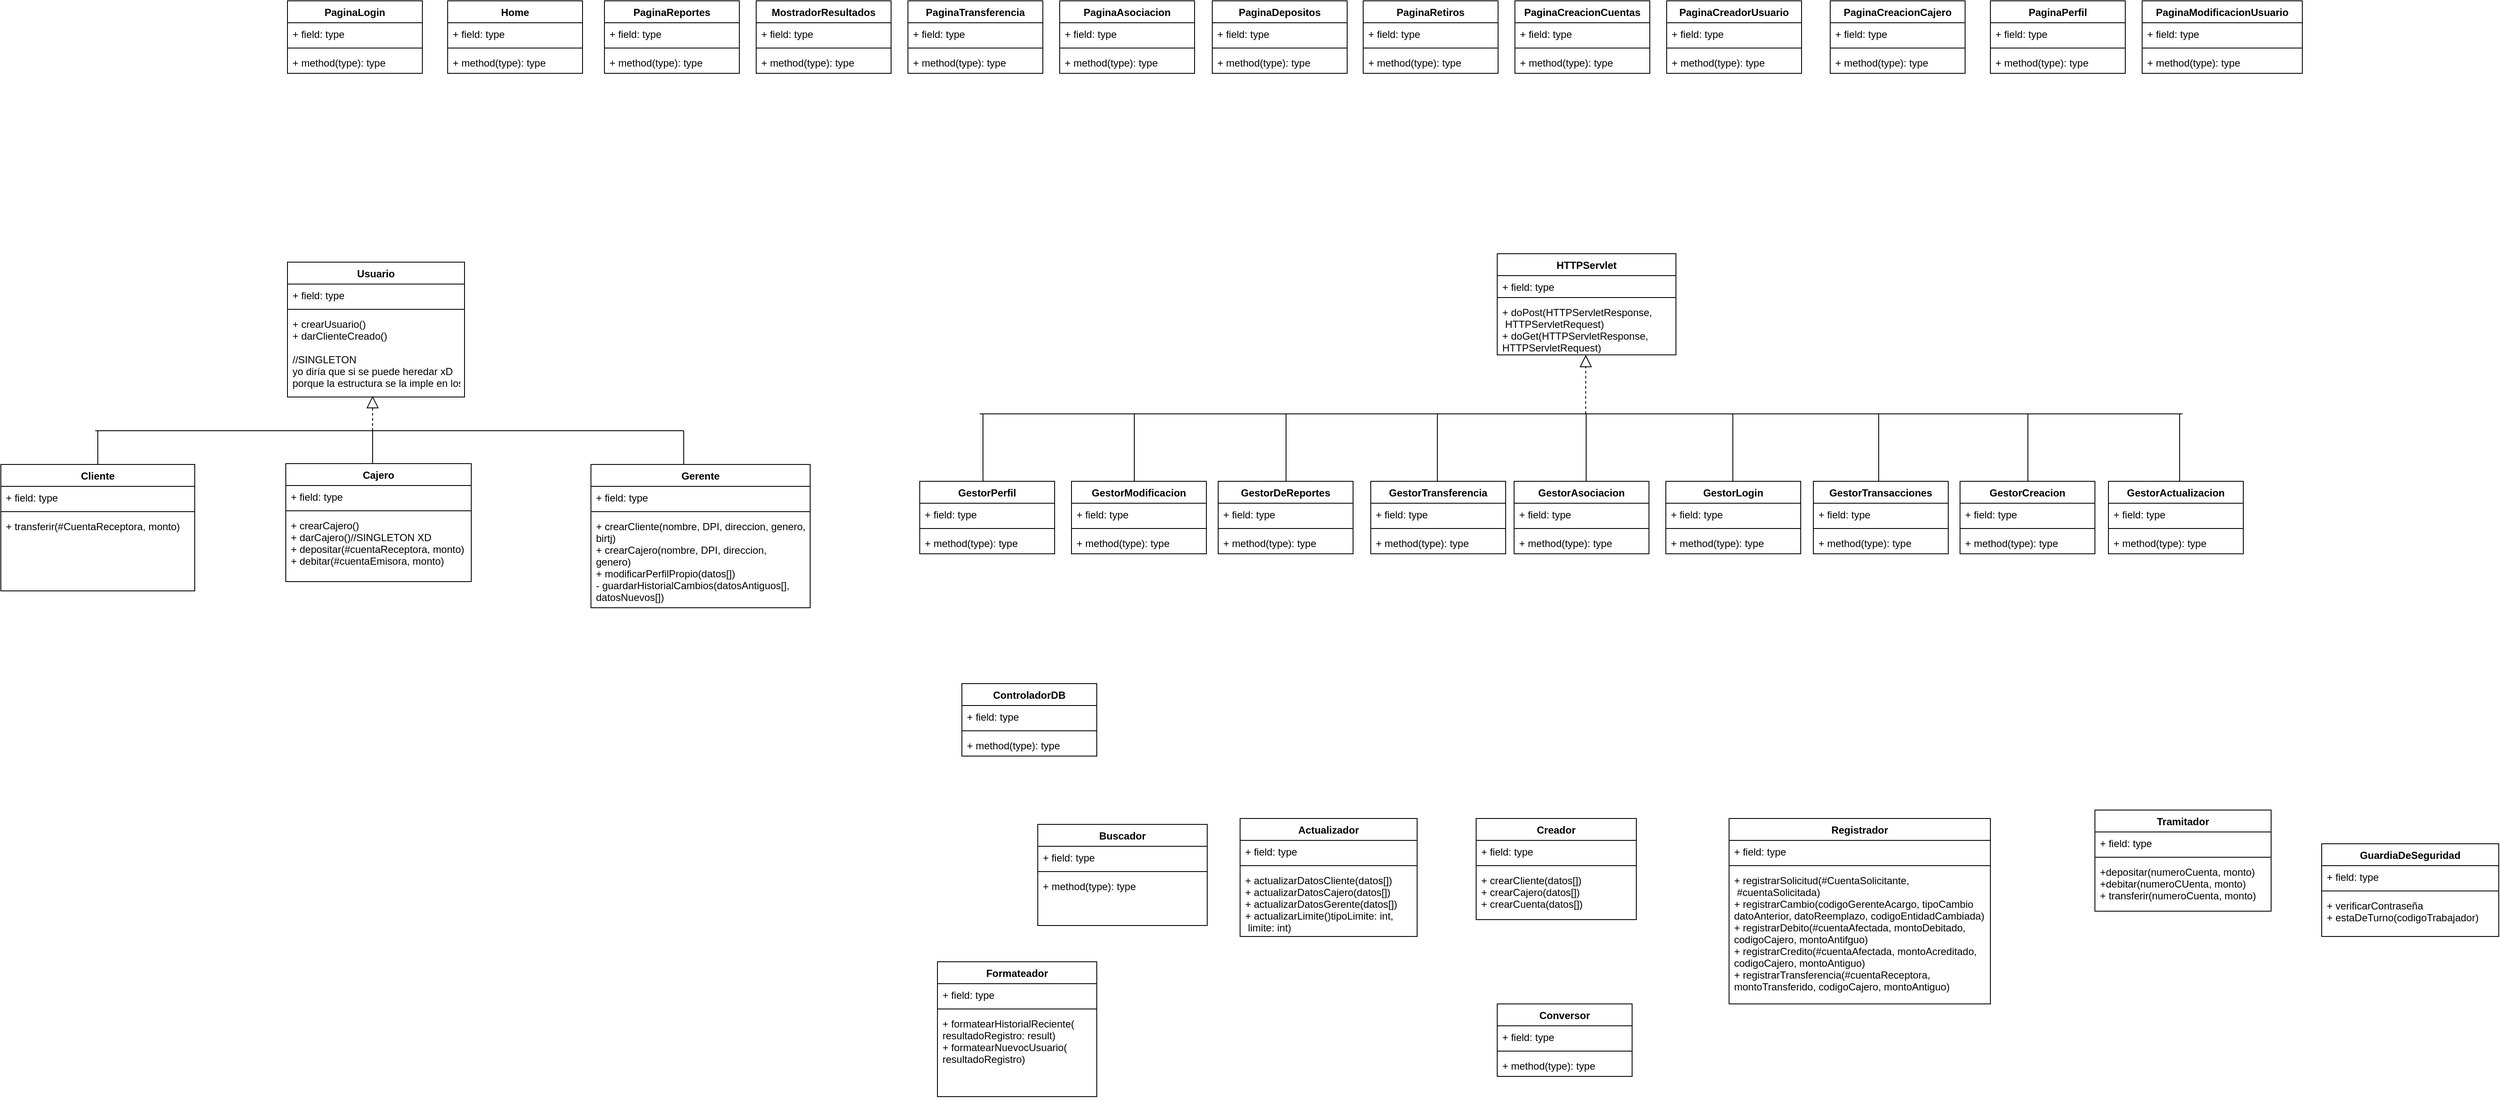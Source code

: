 <mxfile version="13.9.2" type="device"><diagram id="njwTkQ69Vm5b23UFdTND" name="Page-1"><mxGraphModel dx="1212" dy="2114" grid="1" gridSize="10" guides="1" tooltips="1" connect="1" arrows="1" fold="1" page="1" pageScale="1" pageWidth="827" pageHeight="1169" math="0" shadow="0"><root><mxCell id="0"/><mxCell id="1" parent="0"/><mxCell id="E4dpX_ghf_CLN3YhoOxq-1" value="Cliente" style="swimlane;fontStyle=1;align=center;verticalAlign=top;childLayout=stackLayout;horizontal=1;startSize=26;horizontalStack=0;resizeParent=1;resizeParentMax=0;resizeLast=0;collapsible=1;marginBottom=0;" vertex="1" parent="1"><mxGeometry x="50" y="10" width="230" height="150" as="geometry"/></mxCell><mxCell id="E4dpX_ghf_CLN3YhoOxq-2" value="+ field: type" style="text;strokeColor=none;fillColor=none;align=left;verticalAlign=top;spacingLeft=4;spacingRight=4;overflow=hidden;rotatable=0;points=[[0,0.5],[1,0.5]];portConstraint=eastwest;" vertex="1" parent="E4dpX_ghf_CLN3YhoOxq-1"><mxGeometry y="26" width="230" height="26" as="geometry"/></mxCell><mxCell id="E4dpX_ghf_CLN3YhoOxq-3" value="" style="line;strokeWidth=1;fillColor=none;align=left;verticalAlign=middle;spacingTop=-1;spacingLeft=3;spacingRight=3;rotatable=0;labelPosition=right;points=[];portConstraint=eastwest;" vertex="1" parent="E4dpX_ghf_CLN3YhoOxq-1"><mxGeometry y="52" width="230" height="8" as="geometry"/></mxCell><mxCell id="E4dpX_ghf_CLN3YhoOxq-4" value="+ transferir(#CuentaReceptora, monto)&#10;&#10;" style="text;strokeColor=none;fillColor=none;align=left;verticalAlign=top;spacingLeft=4;spacingRight=4;overflow=hidden;rotatable=0;points=[[0,0.5],[1,0.5]];portConstraint=eastwest;" vertex="1" parent="E4dpX_ghf_CLN3YhoOxq-1"><mxGeometry y="60" width="230" height="90" as="geometry"/></mxCell><mxCell id="E4dpX_ghf_CLN3YhoOxq-9" value="Cajero" style="swimlane;fontStyle=1;align=center;verticalAlign=top;childLayout=stackLayout;horizontal=1;startSize=26;horizontalStack=0;resizeParent=1;resizeParentMax=0;resizeLast=0;collapsible=1;marginBottom=0;" vertex="1" parent="1"><mxGeometry x="388" y="9" width="220" height="140" as="geometry"/></mxCell><mxCell id="E4dpX_ghf_CLN3YhoOxq-10" value="+ field: type" style="text;strokeColor=none;fillColor=none;align=left;verticalAlign=top;spacingLeft=4;spacingRight=4;overflow=hidden;rotatable=0;points=[[0,0.5],[1,0.5]];portConstraint=eastwest;" vertex="1" parent="E4dpX_ghf_CLN3YhoOxq-9"><mxGeometry y="26" width="220" height="26" as="geometry"/></mxCell><mxCell id="E4dpX_ghf_CLN3YhoOxq-11" value="" style="line;strokeWidth=1;fillColor=none;align=left;verticalAlign=middle;spacingTop=-1;spacingLeft=3;spacingRight=3;rotatable=0;labelPosition=right;points=[];portConstraint=eastwest;" vertex="1" parent="E4dpX_ghf_CLN3YhoOxq-9"><mxGeometry y="52" width="220" height="8" as="geometry"/></mxCell><mxCell id="E4dpX_ghf_CLN3YhoOxq-12" value="+ crearCajero()&#10;+ darCajero()//SINGLETON XD&#10;+ depositar(#cuentaReceptora, monto)&#10;+ debitar(#cuentaEmisora, monto)&#10;" style="text;strokeColor=none;fillColor=none;align=left;verticalAlign=top;spacingLeft=4;spacingRight=4;overflow=hidden;rotatable=0;points=[[0,0.5],[1,0.5]];portConstraint=eastwest;" vertex="1" parent="E4dpX_ghf_CLN3YhoOxq-9"><mxGeometry y="60" width="220" height="80" as="geometry"/></mxCell><mxCell id="E4dpX_ghf_CLN3YhoOxq-13" value="Gerente" style="swimlane;fontStyle=1;align=center;verticalAlign=top;childLayout=stackLayout;horizontal=1;startSize=26;horizontalStack=0;resizeParent=1;resizeParentMax=0;resizeLast=0;collapsible=1;marginBottom=0;" vertex="1" parent="1"><mxGeometry x="750" y="10" width="260" height="170" as="geometry"/></mxCell><mxCell id="E4dpX_ghf_CLN3YhoOxq-14" value="+ field: type" style="text;strokeColor=none;fillColor=none;align=left;verticalAlign=top;spacingLeft=4;spacingRight=4;overflow=hidden;rotatable=0;points=[[0,0.5],[1,0.5]];portConstraint=eastwest;" vertex="1" parent="E4dpX_ghf_CLN3YhoOxq-13"><mxGeometry y="26" width="260" height="26" as="geometry"/></mxCell><mxCell id="E4dpX_ghf_CLN3YhoOxq-15" value="" style="line;strokeWidth=1;fillColor=none;align=left;verticalAlign=middle;spacingTop=-1;spacingLeft=3;spacingRight=3;rotatable=0;labelPosition=right;points=[];portConstraint=eastwest;" vertex="1" parent="E4dpX_ghf_CLN3YhoOxq-13"><mxGeometry y="52" width="260" height="8" as="geometry"/></mxCell><mxCell id="E4dpX_ghf_CLN3YhoOxq-16" value="+ crearCliente(nombre, DPI, direccion, genero, &#10;birtj)&#10;+ crearCajero(nombre, DPI, direccion, &#10;genero)&#10;+ modificarPerfilPropio(datos[])&#10;- guardarHistorialCambios(datosAntiguos[], &#10;datosNuevos[])" style="text;strokeColor=none;fillColor=none;align=left;verticalAlign=top;spacingLeft=4;spacingRight=4;overflow=hidden;rotatable=0;points=[[0,0.5],[1,0.5]];portConstraint=eastwest;" vertex="1" parent="E4dpX_ghf_CLN3YhoOxq-13"><mxGeometry y="60" width="260" height="110" as="geometry"/></mxCell><mxCell id="E4dpX_ghf_CLN3YhoOxq-45" value="GestorCreacion" style="swimlane;fontStyle=1;align=center;verticalAlign=top;childLayout=stackLayout;horizontal=1;startSize=26;horizontalStack=0;resizeParent=1;resizeParentMax=0;resizeLast=0;collapsible=1;marginBottom=0;" vertex="1" parent="1"><mxGeometry x="2374" y="30" width="160" height="86" as="geometry"/></mxCell><mxCell id="E4dpX_ghf_CLN3YhoOxq-46" value="+ field: type" style="text;strokeColor=none;fillColor=none;align=left;verticalAlign=top;spacingLeft=4;spacingRight=4;overflow=hidden;rotatable=0;points=[[0,0.5],[1,0.5]];portConstraint=eastwest;" vertex="1" parent="E4dpX_ghf_CLN3YhoOxq-45"><mxGeometry y="26" width="160" height="26" as="geometry"/></mxCell><mxCell id="E4dpX_ghf_CLN3YhoOxq-47" value="" style="line;strokeWidth=1;fillColor=none;align=left;verticalAlign=middle;spacingTop=-1;spacingLeft=3;spacingRight=3;rotatable=0;labelPosition=right;points=[];portConstraint=eastwest;" vertex="1" parent="E4dpX_ghf_CLN3YhoOxq-45"><mxGeometry y="52" width="160" height="8" as="geometry"/></mxCell><mxCell id="E4dpX_ghf_CLN3YhoOxq-48" value="+ method(type): type" style="text;strokeColor=none;fillColor=none;align=left;verticalAlign=top;spacingLeft=4;spacingRight=4;overflow=hidden;rotatable=0;points=[[0,0.5],[1,0.5]];portConstraint=eastwest;" vertex="1" parent="E4dpX_ghf_CLN3YhoOxq-45"><mxGeometry y="60" width="160" height="26" as="geometry"/></mxCell><mxCell id="E4dpX_ghf_CLN3YhoOxq-49" value="GestorPerfil" style="swimlane;fontStyle=1;align=center;verticalAlign=top;childLayout=stackLayout;horizontal=1;startSize=26;horizontalStack=0;resizeParent=1;resizeParentMax=0;resizeLast=0;collapsible=1;marginBottom=0;" vertex="1" parent="1"><mxGeometry x="1140" y="30" width="160" height="86" as="geometry"/></mxCell><mxCell id="E4dpX_ghf_CLN3YhoOxq-50" value="+ field: type" style="text;strokeColor=none;fillColor=none;align=left;verticalAlign=top;spacingLeft=4;spacingRight=4;overflow=hidden;rotatable=0;points=[[0,0.5],[1,0.5]];portConstraint=eastwest;" vertex="1" parent="E4dpX_ghf_CLN3YhoOxq-49"><mxGeometry y="26" width="160" height="26" as="geometry"/></mxCell><mxCell id="E4dpX_ghf_CLN3YhoOxq-51" value="" style="line;strokeWidth=1;fillColor=none;align=left;verticalAlign=middle;spacingTop=-1;spacingLeft=3;spacingRight=3;rotatable=0;labelPosition=right;points=[];portConstraint=eastwest;" vertex="1" parent="E4dpX_ghf_CLN3YhoOxq-49"><mxGeometry y="52" width="160" height="8" as="geometry"/></mxCell><mxCell id="E4dpX_ghf_CLN3YhoOxq-52" value="+ method(type): type" style="text;strokeColor=none;fillColor=none;align=left;verticalAlign=top;spacingLeft=4;spacingRight=4;overflow=hidden;rotatable=0;points=[[0,0.5],[1,0.5]];portConstraint=eastwest;" vertex="1" parent="E4dpX_ghf_CLN3YhoOxq-49"><mxGeometry y="60" width="160" height="26" as="geometry"/></mxCell><mxCell id="E4dpX_ghf_CLN3YhoOxq-53" value="GestorModificacion" style="swimlane;fontStyle=1;align=center;verticalAlign=top;childLayout=stackLayout;horizontal=1;startSize=26;horizontalStack=0;resizeParent=1;resizeParentMax=0;resizeLast=0;collapsible=1;marginBottom=0;" vertex="1" parent="1"><mxGeometry x="1320" y="30" width="160" height="86" as="geometry"/></mxCell><mxCell id="E4dpX_ghf_CLN3YhoOxq-54" value="+ field: type" style="text;strokeColor=none;fillColor=none;align=left;verticalAlign=top;spacingLeft=4;spacingRight=4;overflow=hidden;rotatable=0;points=[[0,0.5],[1,0.5]];portConstraint=eastwest;" vertex="1" parent="E4dpX_ghf_CLN3YhoOxq-53"><mxGeometry y="26" width="160" height="26" as="geometry"/></mxCell><mxCell id="E4dpX_ghf_CLN3YhoOxq-55" value="" style="line;strokeWidth=1;fillColor=none;align=left;verticalAlign=middle;spacingTop=-1;spacingLeft=3;spacingRight=3;rotatable=0;labelPosition=right;points=[];portConstraint=eastwest;" vertex="1" parent="E4dpX_ghf_CLN3YhoOxq-53"><mxGeometry y="52" width="160" height="8" as="geometry"/></mxCell><mxCell id="E4dpX_ghf_CLN3YhoOxq-56" value="+ method(type): type" style="text;strokeColor=none;fillColor=none;align=left;verticalAlign=top;spacingLeft=4;spacingRight=4;overflow=hidden;rotatable=0;points=[[0,0.5],[1,0.5]];portConstraint=eastwest;" vertex="1" parent="E4dpX_ghf_CLN3YhoOxq-53"><mxGeometry y="60" width="160" height="26" as="geometry"/></mxCell><mxCell id="E4dpX_ghf_CLN3YhoOxq-57" value="GestorActualizacion" style="swimlane;fontStyle=1;align=center;verticalAlign=top;childLayout=stackLayout;horizontal=1;startSize=26;horizontalStack=0;resizeParent=1;resizeParentMax=0;resizeLast=0;collapsible=1;marginBottom=0;" vertex="1" parent="1"><mxGeometry x="2550" y="30" width="160" height="86" as="geometry"/></mxCell><mxCell id="E4dpX_ghf_CLN3YhoOxq-58" value="+ field: type" style="text;strokeColor=none;fillColor=none;align=left;verticalAlign=top;spacingLeft=4;spacingRight=4;overflow=hidden;rotatable=0;points=[[0,0.5],[1,0.5]];portConstraint=eastwest;" vertex="1" parent="E4dpX_ghf_CLN3YhoOxq-57"><mxGeometry y="26" width="160" height="26" as="geometry"/></mxCell><mxCell id="E4dpX_ghf_CLN3YhoOxq-59" value="" style="line;strokeWidth=1;fillColor=none;align=left;verticalAlign=middle;spacingTop=-1;spacingLeft=3;spacingRight=3;rotatable=0;labelPosition=right;points=[];portConstraint=eastwest;" vertex="1" parent="E4dpX_ghf_CLN3YhoOxq-57"><mxGeometry y="52" width="160" height="8" as="geometry"/></mxCell><mxCell id="E4dpX_ghf_CLN3YhoOxq-60" value="+ method(type): type" style="text;strokeColor=none;fillColor=none;align=left;verticalAlign=top;spacingLeft=4;spacingRight=4;overflow=hidden;rotatable=0;points=[[0,0.5],[1,0.5]];portConstraint=eastwest;" vertex="1" parent="E4dpX_ghf_CLN3YhoOxq-57"><mxGeometry y="60" width="160" height="26" as="geometry"/></mxCell><mxCell id="E4dpX_ghf_CLN3YhoOxq-61" value="GestorDeReportes" style="swimlane;fontStyle=1;align=center;verticalAlign=top;childLayout=stackLayout;horizontal=1;startSize=26;horizontalStack=0;resizeParent=1;resizeParentMax=0;resizeLast=0;collapsible=1;marginBottom=0;" vertex="1" parent="1"><mxGeometry x="1494" y="30" width="160" height="86" as="geometry"/></mxCell><mxCell id="E4dpX_ghf_CLN3YhoOxq-62" value="+ field: type" style="text;strokeColor=none;fillColor=none;align=left;verticalAlign=top;spacingLeft=4;spacingRight=4;overflow=hidden;rotatable=0;points=[[0,0.5],[1,0.5]];portConstraint=eastwest;" vertex="1" parent="E4dpX_ghf_CLN3YhoOxq-61"><mxGeometry y="26" width="160" height="26" as="geometry"/></mxCell><mxCell id="E4dpX_ghf_CLN3YhoOxq-63" value="" style="line;strokeWidth=1;fillColor=none;align=left;verticalAlign=middle;spacingTop=-1;spacingLeft=3;spacingRight=3;rotatable=0;labelPosition=right;points=[];portConstraint=eastwest;" vertex="1" parent="E4dpX_ghf_CLN3YhoOxq-61"><mxGeometry y="52" width="160" height="8" as="geometry"/></mxCell><mxCell id="E4dpX_ghf_CLN3YhoOxq-64" value="+ method(type): type" style="text;strokeColor=none;fillColor=none;align=left;verticalAlign=top;spacingLeft=4;spacingRight=4;overflow=hidden;rotatable=0;points=[[0,0.5],[1,0.5]];portConstraint=eastwest;" vertex="1" parent="E4dpX_ghf_CLN3YhoOxq-61"><mxGeometry y="60" width="160" height="26" as="geometry"/></mxCell><mxCell id="E4dpX_ghf_CLN3YhoOxq-65" value="GestorTransferencia" style="swimlane;fontStyle=1;align=center;verticalAlign=top;childLayout=stackLayout;horizontal=1;startSize=26;horizontalStack=0;resizeParent=1;resizeParentMax=0;resizeLast=0;collapsible=1;marginBottom=0;" vertex="1" parent="1"><mxGeometry x="1675" y="30" width="160" height="86" as="geometry"/></mxCell><mxCell id="E4dpX_ghf_CLN3YhoOxq-66" value="+ field: type" style="text;strokeColor=none;fillColor=none;align=left;verticalAlign=top;spacingLeft=4;spacingRight=4;overflow=hidden;rotatable=0;points=[[0,0.5],[1,0.5]];portConstraint=eastwest;" vertex="1" parent="E4dpX_ghf_CLN3YhoOxq-65"><mxGeometry y="26" width="160" height="26" as="geometry"/></mxCell><mxCell id="E4dpX_ghf_CLN3YhoOxq-67" value="" style="line;strokeWidth=1;fillColor=none;align=left;verticalAlign=middle;spacingTop=-1;spacingLeft=3;spacingRight=3;rotatable=0;labelPosition=right;points=[];portConstraint=eastwest;" vertex="1" parent="E4dpX_ghf_CLN3YhoOxq-65"><mxGeometry y="52" width="160" height="8" as="geometry"/></mxCell><mxCell id="E4dpX_ghf_CLN3YhoOxq-68" value="+ method(type): type" style="text;strokeColor=none;fillColor=none;align=left;verticalAlign=top;spacingLeft=4;spacingRight=4;overflow=hidden;rotatable=0;points=[[0,0.5],[1,0.5]];portConstraint=eastwest;" vertex="1" parent="E4dpX_ghf_CLN3YhoOxq-65"><mxGeometry y="60" width="160" height="26" as="geometry"/></mxCell><mxCell id="E4dpX_ghf_CLN3YhoOxq-69" value="GestorAsociacion" style="swimlane;fontStyle=1;align=center;verticalAlign=top;childLayout=stackLayout;horizontal=1;startSize=26;horizontalStack=0;resizeParent=1;resizeParentMax=0;resizeLast=0;collapsible=1;marginBottom=0;" vertex="1" parent="1"><mxGeometry x="1845" y="30" width="160" height="86" as="geometry"/></mxCell><mxCell id="E4dpX_ghf_CLN3YhoOxq-70" value="+ field: type" style="text;strokeColor=none;fillColor=none;align=left;verticalAlign=top;spacingLeft=4;spacingRight=4;overflow=hidden;rotatable=0;points=[[0,0.5],[1,0.5]];portConstraint=eastwest;" vertex="1" parent="E4dpX_ghf_CLN3YhoOxq-69"><mxGeometry y="26" width="160" height="26" as="geometry"/></mxCell><mxCell id="E4dpX_ghf_CLN3YhoOxq-71" value="" style="line;strokeWidth=1;fillColor=none;align=left;verticalAlign=middle;spacingTop=-1;spacingLeft=3;spacingRight=3;rotatable=0;labelPosition=right;points=[];portConstraint=eastwest;" vertex="1" parent="E4dpX_ghf_CLN3YhoOxq-69"><mxGeometry y="52" width="160" height="8" as="geometry"/></mxCell><mxCell id="E4dpX_ghf_CLN3YhoOxq-72" value="+ method(type): type" style="text;strokeColor=none;fillColor=none;align=left;verticalAlign=top;spacingLeft=4;spacingRight=4;overflow=hidden;rotatable=0;points=[[0,0.5],[1,0.5]];portConstraint=eastwest;" vertex="1" parent="E4dpX_ghf_CLN3YhoOxq-69"><mxGeometry y="60" width="160" height="26" as="geometry"/></mxCell><mxCell id="E4dpX_ghf_CLN3YhoOxq-73" value="GestorLogin" style="swimlane;fontStyle=1;align=center;verticalAlign=top;childLayout=stackLayout;horizontal=1;startSize=26;horizontalStack=0;resizeParent=1;resizeParentMax=0;resizeLast=0;collapsible=1;marginBottom=0;" vertex="1" parent="1"><mxGeometry x="2025" y="30" width="160" height="86" as="geometry"/></mxCell><mxCell id="E4dpX_ghf_CLN3YhoOxq-74" value="+ field: type" style="text;strokeColor=none;fillColor=none;align=left;verticalAlign=top;spacingLeft=4;spacingRight=4;overflow=hidden;rotatable=0;points=[[0,0.5],[1,0.5]];portConstraint=eastwest;" vertex="1" parent="E4dpX_ghf_CLN3YhoOxq-73"><mxGeometry y="26" width="160" height="26" as="geometry"/></mxCell><mxCell id="E4dpX_ghf_CLN3YhoOxq-75" value="" style="line;strokeWidth=1;fillColor=none;align=left;verticalAlign=middle;spacingTop=-1;spacingLeft=3;spacingRight=3;rotatable=0;labelPosition=right;points=[];portConstraint=eastwest;" vertex="1" parent="E4dpX_ghf_CLN3YhoOxq-73"><mxGeometry y="52" width="160" height="8" as="geometry"/></mxCell><mxCell id="E4dpX_ghf_CLN3YhoOxq-76" value="+ method(type): type" style="text;strokeColor=none;fillColor=none;align=left;verticalAlign=top;spacingLeft=4;spacingRight=4;overflow=hidden;rotatable=0;points=[[0,0.5],[1,0.5]];portConstraint=eastwest;" vertex="1" parent="E4dpX_ghf_CLN3YhoOxq-73"><mxGeometry y="60" width="160" height="26" as="geometry"/></mxCell><mxCell id="E4dpX_ghf_CLN3YhoOxq-77" value="GestorTransacciones" style="swimlane;fontStyle=1;align=center;verticalAlign=top;childLayout=stackLayout;horizontal=1;startSize=26;horizontalStack=0;resizeParent=1;resizeParentMax=0;resizeLast=0;collapsible=1;marginBottom=0;" vertex="1" parent="1"><mxGeometry x="2200" y="30" width="160" height="86" as="geometry"/></mxCell><mxCell id="E4dpX_ghf_CLN3YhoOxq-78" value="+ field: type" style="text;strokeColor=none;fillColor=none;align=left;verticalAlign=top;spacingLeft=4;spacingRight=4;overflow=hidden;rotatable=0;points=[[0,0.5],[1,0.5]];portConstraint=eastwest;" vertex="1" parent="E4dpX_ghf_CLN3YhoOxq-77"><mxGeometry y="26" width="160" height="26" as="geometry"/></mxCell><mxCell id="E4dpX_ghf_CLN3YhoOxq-79" value="" style="line;strokeWidth=1;fillColor=none;align=left;verticalAlign=middle;spacingTop=-1;spacingLeft=3;spacingRight=3;rotatable=0;labelPosition=right;points=[];portConstraint=eastwest;" vertex="1" parent="E4dpX_ghf_CLN3YhoOxq-77"><mxGeometry y="52" width="160" height="8" as="geometry"/></mxCell><mxCell id="E4dpX_ghf_CLN3YhoOxq-80" value="+ method(type): type" style="text;strokeColor=none;fillColor=none;align=left;verticalAlign=top;spacingLeft=4;spacingRight=4;overflow=hidden;rotatable=0;points=[[0,0.5],[1,0.5]];portConstraint=eastwest;" vertex="1" parent="E4dpX_ghf_CLN3YhoOxq-77"><mxGeometry y="60" width="160" height="26" as="geometry"/></mxCell><mxCell id="E4dpX_ghf_CLN3YhoOxq-81" value="HTTPServlet" style="swimlane;fontStyle=1;align=center;verticalAlign=top;childLayout=stackLayout;horizontal=1;startSize=26;horizontalStack=0;resizeParent=1;resizeParentMax=0;resizeLast=0;collapsible=1;marginBottom=0;" vertex="1" parent="1"><mxGeometry x="1825" y="-240" width="212" height="120" as="geometry"/></mxCell><mxCell id="E4dpX_ghf_CLN3YhoOxq-82" value="+ field: type" style="text;strokeColor=none;fillColor=none;align=left;verticalAlign=top;spacingLeft=4;spacingRight=4;overflow=hidden;rotatable=0;points=[[0,0.5],[1,0.5]];portConstraint=eastwest;" vertex="1" parent="E4dpX_ghf_CLN3YhoOxq-81"><mxGeometry y="26" width="212" height="22" as="geometry"/></mxCell><mxCell id="E4dpX_ghf_CLN3YhoOxq-83" value="" style="line;strokeWidth=1;fillColor=none;align=left;verticalAlign=middle;spacingTop=-1;spacingLeft=3;spacingRight=3;rotatable=0;labelPosition=right;points=[];portConstraint=eastwest;" vertex="1" parent="E4dpX_ghf_CLN3YhoOxq-81"><mxGeometry y="48" width="212" height="8" as="geometry"/></mxCell><mxCell id="E4dpX_ghf_CLN3YhoOxq-84" value="+ doPost(HTTPServletResponse,&#10; HTTPServletRequest)&#10;+ doGet(HTTPServletResponse, &#10;HTTPServletRequest)" style="text;strokeColor=none;fillColor=none;align=left;verticalAlign=top;spacingLeft=4;spacingRight=4;overflow=hidden;rotatable=0;points=[[0,0.5],[1,0.5]];portConstraint=eastwest;" vertex="1" parent="E4dpX_ghf_CLN3YhoOxq-81"><mxGeometry y="56" width="212" height="64" as="geometry"/></mxCell><mxCell id="E4dpX_ghf_CLN3YhoOxq-89" value="Buscador" style="swimlane;fontStyle=1;align=center;verticalAlign=top;childLayout=stackLayout;horizontal=1;startSize=26;horizontalStack=0;resizeParent=1;resizeParentMax=0;resizeLast=0;collapsible=1;marginBottom=0;" vertex="1" parent="1"><mxGeometry x="1280" y="437" width="201" height="120" as="geometry"/></mxCell><mxCell id="E4dpX_ghf_CLN3YhoOxq-90" value="+ field: type" style="text;strokeColor=none;fillColor=none;align=left;verticalAlign=top;spacingLeft=4;spacingRight=4;overflow=hidden;rotatable=0;points=[[0,0.5],[1,0.5]];portConstraint=eastwest;" vertex="1" parent="E4dpX_ghf_CLN3YhoOxq-89"><mxGeometry y="26" width="201" height="26" as="geometry"/></mxCell><mxCell id="E4dpX_ghf_CLN3YhoOxq-91" value="" style="line;strokeWidth=1;fillColor=none;align=left;verticalAlign=middle;spacingTop=-1;spacingLeft=3;spacingRight=3;rotatable=0;labelPosition=right;points=[];portConstraint=eastwest;" vertex="1" parent="E4dpX_ghf_CLN3YhoOxq-89"><mxGeometry y="52" width="201" height="8" as="geometry"/></mxCell><mxCell id="E4dpX_ghf_CLN3YhoOxq-92" value="+ method(type): type" style="text;strokeColor=none;fillColor=none;align=left;verticalAlign=top;spacingLeft=4;spacingRight=4;overflow=hidden;rotatable=0;points=[[0,0.5],[1,0.5]];portConstraint=eastwest;" vertex="1" parent="E4dpX_ghf_CLN3YhoOxq-89"><mxGeometry y="60" width="201" height="60" as="geometry"/></mxCell><mxCell id="E4dpX_ghf_CLN3YhoOxq-93" value="PaginaLogin" style="swimlane;fontStyle=1;align=center;verticalAlign=top;childLayout=stackLayout;horizontal=1;startSize=26;horizontalStack=0;resizeParent=1;resizeParentMax=0;resizeLast=0;collapsible=1;marginBottom=0;" vertex="1" parent="1"><mxGeometry x="390" y="-540" width="160" height="86" as="geometry"/></mxCell><mxCell id="E4dpX_ghf_CLN3YhoOxq-94" value="+ field: type" style="text;strokeColor=none;fillColor=none;align=left;verticalAlign=top;spacingLeft=4;spacingRight=4;overflow=hidden;rotatable=0;points=[[0,0.5],[1,0.5]];portConstraint=eastwest;" vertex="1" parent="E4dpX_ghf_CLN3YhoOxq-93"><mxGeometry y="26" width="160" height="26" as="geometry"/></mxCell><mxCell id="E4dpX_ghf_CLN3YhoOxq-95" value="" style="line;strokeWidth=1;fillColor=none;align=left;verticalAlign=middle;spacingTop=-1;spacingLeft=3;spacingRight=3;rotatable=0;labelPosition=right;points=[];portConstraint=eastwest;" vertex="1" parent="E4dpX_ghf_CLN3YhoOxq-93"><mxGeometry y="52" width="160" height="8" as="geometry"/></mxCell><mxCell id="E4dpX_ghf_CLN3YhoOxq-96" value="+ method(type): type" style="text;strokeColor=none;fillColor=none;align=left;verticalAlign=top;spacingLeft=4;spacingRight=4;overflow=hidden;rotatable=0;points=[[0,0.5],[1,0.5]];portConstraint=eastwest;" vertex="1" parent="E4dpX_ghf_CLN3YhoOxq-93"><mxGeometry y="60" width="160" height="26" as="geometry"/></mxCell><mxCell id="E4dpX_ghf_CLN3YhoOxq-97" value="Home" style="swimlane;fontStyle=1;align=center;verticalAlign=top;childLayout=stackLayout;horizontal=1;startSize=26;horizontalStack=0;resizeParent=1;resizeParentMax=0;resizeLast=0;collapsible=1;marginBottom=0;" vertex="1" parent="1"><mxGeometry x="580" y="-540" width="160" height="86" as="geometry"/></mxCell><mxCell id="E4dpX_ghf_CLN3YhoOxq-98" value="+ field: type" style="text;strokeColor=none;fillColor=none;align=left;verticalAlign=top;spacingLeft=4;spacingRight=4;overflow=hidden;rotatable=0;points=[[0,0.5],[1,0.5]];portConstraint=eastwest;" vertex="1" parent="E4dpX_ghf_CLN3YhoOxq-97"><mxGeometry y="26" width="160" height="26" as="geometry"/></mxCell><mxCell id="E4dpX_ghf_CLN3YhoOxq-99" value="" style="line;strokeWidth=1;fillColor=none;align=left;verticalAlign=middle;spacingTop=-1;spacingLeft=3;spacingRight=3;rotatable=0;labelPosition=right;points=[];portConstraint=eastwest;" vertex="1" parent="E4dpX_ghf_CLN3YhoOxq-97"><mxGeometry y="52" width="160" height="8" as="geometry"/></mxCell><mxCell id="E4dpX_ghf_CLN3YhoOxq-100" value="+ method(type): type" style="text;strokeColor=none;fillColor=none;align=left;verticalAlign=top;spacingLeft=4;spacingRight=4;overflow=hidden;rotatable=0;points=[[0,0.5],[1,0.5]];portConstraint=eastwest;" vertex="1" parent="E4dpX_ghf_CLN3YhoOxq-97"><mxGeometry y="60" width="160" height="26" as="geometry"/></mxCell><mxCell id="E4dpX_ghf_CLN3YhoOxq-101" value="PaginaReportes" style="swimlane;fontStyle=1;align=center;verticalAlign=top;childLayout=stackLayout;horizontal=1;startSize=26;horizontalStack=0;resizeParent=1;resizeParentMax=0;resizeLast=0;collapsible=1;marginBottom=0;" vertex="1" parent="1"><mxGeometry x="766" y="-540" width="160" height="86" as="geometry"/></mxCell><mxCell id="E4dpX_ghf_CLN3YhoOxq-102" value="+ field: type" style="text;strokeColor=none;fillColor=none;align=left;verticalAlign=top;spacingLeft=4;spacingRight=4;overflow=hidden;rotatable=0;points=[[0,0.5],[1,0.5]];portConstraint=eastwest;" vertex="1" parent="E4dpX_ghf_CLN3YhoOxq-101"><mxGeometry y="26" width="160" height="26" as="geometry"/></mxCell><mxCell id="E4dpX_ghf_CLN3YhoOxq-103" value="" style="line;strokeWidth=1;fillColor=none;align=left;verticalAlign=middle;spacingTop=-1;spacingLeft=3;spacingRight=3;rotatable=0;labelPosition=right;points=[];portConstraint=eastwest;" vertex="1" parent="E4dpX_ghf_CLN3YhoOxq-101"><mxGeometry y="52" width="160" height="8" as="geometry"/></mxCell><mxCell id="E4dpX_ghf_CLN3YhoOxq-104" value="+ method(type): type" style="text;strokeColor=none;fillColor=none;align=left;verticalAlign=top;spacingLeft=4;spacingRight=4;overflow=hidden;rotatable=0;points=[[0,0.5],[1,0.5]];portConstraint=eastwest;" vertex="1" parent="E4dpX_ghf_CLN3YhoOxq-101"><mxGeometry y="60" width="160" height="26" as="geometry"/></mxCell><mxCell id="E4dpX_ghf_CLN3YhoOxq-105" value="MostradorResultados" style="swimlane;fontStyle=1;align=center;verticalAlign=top;childLayout=stackLayout;horizontal=1;startSize=26;horizontalStack=0;resizeParent=1;resizeParentMax=0;resizeLast=0;collapsible=1;marginBottom=0;" vertex="1" parent="1"><mxGeometry x="946" y="-540" width="160" height="86" as="geometry"/></mxCell><mxCell id="E4dpX_ghf_CLN3YhoOxq-106" value="+ field: type" style="text;strokeColor=none;fillColor=none;align=left;verticalAlign=top;spacingLeft=4;spacingRight=4;overflow=hidden;rotatable=0;points=[[0,0.5],[1,0.5]];portConstraint=eastwest;" vertex="1" parent="E4dpX_ghf_CLN3YhoOxq-105"><mxGeometry y="26" width="160" height="26" as="geometry"/></mxCell><mxCell id="E4dpX_ghf_CLN3YhoOxq-107" value="" style="line;strokeWidth=1;fillColor=none;align=left;verticalAlign=middle;spacingTop=-1;spacingLeft=3;spacingRight=3;rotatable=0;labelPosition=right;points=[];portConstraint=eastwest;" vertex="1" parent="E4dpX_ghf_CLN3YhoOxq-105"><mxGeometry y="52" width="160" height="8" as="geometry"/></mxCell><mxCell id="E4dpX_ghf_CLN3YhoOxq-108" value="+ method(type): type" style="text;strokeColor=none;fillColor=none;align=left;verticalAlign=top;spacingLeft=4;spacingRight=4;overflow=hidden;rotatable=0;points=[[0,0.5],[1,0.5]];portConstraint=eastwest;" vertex="1" parent="E4dpX_ghf_CLN3YhoOxq-105"><mxGeometry y="60" width="160" height="26" as="geometry"/></mxCell><mxCell id="E4dpX_ghf_CLN3YhoOxq-109" value="PaginaTransferencia" style="swimlane;fontStyle=1;align=center;verticalAlign=top;childLayout=stackLayout;horizontal=1;startSize=26;horizontalStack=0;resizeParent=1;resizeParentMax=0;resizeLast=0;collapsible=1;marginBottom=0;" vertex="1" parent="1"><mxGeometry x="1126" y="-540" width="160" height="86" as="geometry"/></mxCell><mxCell id="E4dpX_ghf_CLN3YhoOxq-110" value="+ field: type" style="text;strokeColor=none;fillColor=none;align=left;verticalAlign=top;spacingLeft=4;spacingRight=4;overflow=hidden;rotatable=0;points=[[0,0.5],[1,0.5]];portConstraint=eastwest;" vertex="1" parent="E4dpX_ghf_CLN3YhoOxq-109"><mxGeometry y="26" width="160" height="26" as="geometry"/></mxCell><mxCell id="E4dpX_ghf_CLN3YhoOxq-111" value="" style="line;strokeWidth=1;fillColor=none;align=left;verticalAlign=middle;spacingTop=-1;spacingLeft=3;spacingRight=3;rotatable=0;labelPosition=right;points=[];portConstraint=eastwest;" vertex="1" parent="E4dpX_ghf_CLN3YhoOxq-109"><mxGeometry y="52" width="160" height="8" as="geometry"/></mxCell><mxCell id="E4dpX_ghf_CLN3YhoOxq-112" value="+ method(type): type" style="text;strokeColor=none;fillColor=none;align=left;verticalAlign=top;spacingLeft=4;spacingRight=4;overflow=hidden;rotatable=0;points=[[0,0.5],[1,0.5]];portConstraint=eastwest;" vertex="1" parent="E4dpX_ghf_CLN3YhoOxq-109"><mxGeometry y="60" width="160" height="26" as="geometry"/></mxCell><mxCell id="E4dpX_ghf_CLN3YhoOxq-113" value="PaginaAsociacion" style="swimlane;fontStyle=1;align=center;verticalAlign=top;childLayout=stackLayout;horizontal=1;startSize=26;horizontalStack=0;resizeParent=1;resizeParentMax=0;resizeLast=0;collapsible=1;marginBottom=0;" vertex="1" parent="1"><mxGeometry x="1306" y="-540" width="160" height="86" as="geometry"/></mxCell><mxCell id="E4dpX_ghf_CLN3YhoOxq-114" value="+ field: type" style="text;strokeColor=none;fillColor=none;align=left;verticalAlign=top;spacingLeft=4;spacingRight=4;overflow=hidden;rotatable=0;points=[[0,0.5],[1,0.5]];portConstraint=eastwest;" vertex="1" parent="E4dpX_ghf_CLN3YhoOxq-113"><mxGeometry y="26" width="160" height="26" as="geometry"/></mxCell><mxCell id="E4dpX_ghf_CLN3YhoOxq-115" value="" style="line;strokeWidth=1;fillColor=none;align=left;verticalAlign=middle;spacingTop=-1;spacingLeft=3;spacingRight=3;rotatable=0;labelPosition=right;points=[];portConstraint=eastwest;" vertex="1" parent="E4dpX_ghf_CLN3YhoOxq-113"><mxGeometry y="52" width="160" height="8" as="geometry"/></mxCell><mxCell id="E4dpX_ghf_CLN3YhoOxq-116" value="+ method(type): type" style="text;strokeColor=none;fillColor=none;align=left;verticalAlign=top;spacingLeft=4;spacingRight=4;overflow=hidden;rotatable=0;points=[[0,0.5],[1,0.5]];portConstraint=eastwest;" vertex="1" parent="E4dpX_ghf_CLN3YhoOxq-113"><mxGeometry y="60" width="160" height="26" as="geometry"/></mxCell><mxCell id="E4dpX_ghf_CLN3YhoOxq-117" value="PaginaDepositos" style="swimlane;fontStyle=1;align=center;verticalAlign=top;childLayout=stackLayout;horizontal=1;startSize=26;horizontalStack=0;resizeParent=1;resizeParentMax=0;resizeLast=0;collapsible=1;marginBottom=0;" vertex="1" parent="1"><mxGeometry x="1487" y="-540" width="160" height="86" as="geometry"/></mxCell><mxCell id="E4dpX_ghf_CLN3YhoOxq-118" value="+ field: type" style="text;strokeColor=none;fillColor=none;align=left;verticalAlign=top;spacingLeft=4;spacingRight=4;overflow=hidden;rotatable=0;points=[[0,0.5],[1,0.5]];portConstraint=eastwest;" vertex="1" parent="E4dpX_ghf_CLN3YhoOxq-117"><mxGeometry y="26" width="160" height="26" as="geometry"/></mxCell><mxCell id="E4dpX_ghf_CLN3YhoOxq-119" value="" style="line;strokeWidth=1;fillColor=none;align=left;verticalAlign=middle;spacingTop=-1;spacingLeft=3;spacingRight=3;rotatable=0;labelPosition=right;points=[];portConstraint=eastwest;" vertex="1" parent="E4dpX_ghf_CLN3YhoOxq-117"><mxGeometry y="52" width="160" height="8" as="geometry"/></mxCell><mxCell id="E4dpX_ghf_CLN3YhoOxq-120" value="+ method(type): type" style="text;strokeColor=none;fillColor=none;align=left;verticalAlign=top;spacingLeft=4;spacingRight=4;overflow=hidden;rotatable=0;points=[[0,0.5],[1,0.5]];portConstraint=eastwest;" vertex="1" parent="E4dpX_ghf_CLN3YhoOxq-117"><mxGeometry y="60" width="160" height="26" as="geometry"/></mxCell><mxCell id="E4dpX_ghf_CLN3YhoOxq-121" value="PaginaRetiros" style="swimlane;fontStyle=1;align=center;verticalAlign=top;childLayout=stackLayout;horizontal=1;startSize=26;horizontalStack=0;resizeParent=1;resizeParentMax=0;resizeLast=0;collapsible=1;marginBottom=0;" vertex="1" parent="1"><mxGeometry x="1666" y="-540" width="160" height="86" as="geometry"/></mxCell><mxCell id="E4dpX_ghf_CLN3YhoOxq-122" value="+ field: type" style="text;strokeColor=none;fillColor=none;align=left;verticalAlign=top;spacingLeft=4;spacingRight=4;overflow=hidden;rotatable=0;points=[[0,0.5],[1,0.5]];portConstraint=eastwest;" vertex="1" parent="E4dpX_ghf_CLN3YhoOxq-121"><mxGeometry y="26" width="160" height="26" as="geometry"/></mxCell><mxCell id="E4dpX_ghf_CLN3YhoOxq-123" value="" style="line;strokeWidth=1;fillColor=none;align=left;verticalAlign=middle;spacingTop=-1;spacingLeft=3;spacingRight=3;rotatable=0;labelPosition=right;points=[];portConstraint=eastwest;" vertex="1" parent="E4dpX_ghf_CLN3YhoOxq-121"><mxGeometry y="52" width="160" height="8" as="geometry"/></mxCell><mxCell id="E4dpX_ghf_CLN3YhoOxq-124" value="+ method(type): type" style="text;strokeColor=none;fillColor=none;align=left;verticalAlign=top;spacingLeft=4;spacingRight=4;overflow=hidden;rotatable=0;points=[[0,0.5],[1,0.5]];portConstraint=eastwest;" vertex="1" parent="E4dpX_ghf_CLN3YhoOxq-121"><mxGeometry y="60" width="160" height="26" as="geometry"/></mxCell><mxCell id="E4dpX_ghf_CLN3YhoOxq-125" value="PaginaCreacionCuentas" style="swimlane;fontStyle=1;align=center;verticalAlign=top;childLayout=stackLayout;horizontal=1;startSize=26;horizontalStack=0;resizeParent=1;resizeParentMax=0;resizeLast=0;collapsible=1;marginBottom=0;" vertex="1" parent="1"><mxGeometry x="1846" y="-540" width="160" height="86" as="geometry"/></mxCell><mxCell id="E4dpX_ghf_CLN3YhoOxq-126" value="+ field: type" style="text;strokeColor=none;fillColor=none;align=left;verticalAlign=top;spacingLeft=4;spacingRight=4;overflow=hidden;rotatable=0;points=[[0,0.5],[1,0.5]];portConstraint=eastwest;" vertex="1" parent="E4dpX_ghf_CLN3YhoOxq-125"><mxGeometry y="26" width="160" height="26" as="geometry"/></mxCell><mxCell id="E4dpX_ghf_CLN3YhoOxq-127" value="" style="line;strokeWidth=1;fillColor=none;align=left;verticalAlign=middle;spacingTop=-1;spacingLeft=3;spacingRight=3;rotatable=0;labelPosition=right;points=[];portConstraint=eastwest;" vertex="1" parent="E4dpX_ghf_CLN3YhoOxq-125"><mxGeometry y="52" width="160" height="8" as="geometry"/></mxCell><mxCell id="E4dpX_ghf_CLN3YhoOxq-128" value="+ method(type): type" style="text;strokeColor=none;fillColor=none;align=left;verticalAlign=top;spacingLeft=4;spacingRight=4;overflow=hidden;rotatable=0;points=[[0,0.5],[1,0.5]];portConstraint=eastwest;" vertex="1" parent="E4dpX_ghf_CLN3YhoOxq-125"><mxGeometry y="60" width="160" height="26" as="geometry"/></mxCell><mxCell id="E4dpX_ghf_CLN3YhoOxq-129" value="PaginaCreadorUsuario" style="swimlane;fontStyle=1;align=center;verticalAlign=top;childLayout=stackLayout;horizontal=1;startSize=26;horizontalStack=0;resizeParent=1;resizeParentMax=0;resizeLast=0;collapsible=1;marginBottom=0;" vertex="1" parent="1"><mxGeometry x="2026" y="-540" width="160" height="86" as="geometry"/></mxCell><mxCell id="E4dpX_ghf_CLN3YhoOxq-130" value="+ field: type" style="text;strokeColor=none;fillColor=none;align=left;verticalAlign=top;spacingLeft=4;spacingRight=4;overflow=hidden;rotatable=0;points=[[0,0.5],[1,0.5]];portConstraint=eastwest;" vertex="1" parent="E4dpX_ghf_CLN3YhoOxq-129"><mxGeometry y="26" width="160" height="26" as="geometry"/></mxCell><mxCell id="E4dpX_ghf_CLN3YhoOxq-131" value="" style="line;strokeWidth=1;fillColor=none;align=left;verticalAlign=middle;spacingTop=-1;spacingLeft=3;spacingRight=3;rotatable=0;labelPosition=right;points=[];portConstraint=eastwest;" vertex="1" parent="E4dpX_ghf_CLN3YhoOxq-129"><mxGeometry y="52" width="160" height="8" as="geometry"/></mxCell><mxCell id="E4dpX_ghf_CLN3YhoOxq-132" value="+ method(type): type" style="text;strokeColor=none;fillColor=none;align=left;verticalAlign=top;spacingLeft=4;spacingRight=4;overflow=hidden;rotatable=0;points=[[0,0.5],[1,0.5]];portConstraint=eastwest;" vertex="1" parent="E4dpX_ghf_CLN3YhoOxq-129"><mxGeometry y="60" width="160" height="26" as="geometry"/></mxCell><mxCell id="E4dpX_ghf_CLN3YhoOxq-133" value="PaginaCreacionCajero" style="swimlane;fontStyle=1;align=center;verticalAlign=top;childLayout=stackLayout;horizontal=1;startSize=26;horizontalStack=0;resizeParent=1;resizeParentMax=0;resizeLast=0;collapsible=1;marginBottom=0;" vertex="1" parent="1"><mxGeometry x="2220" y="-540" width="160" height="86" as="geometry"/></mxCell><mxCell id="E4dpX_ghf_CLN3YhoOxq-134" value="+ field: type" style="text;strokeColor=none;fillColor=none;align=left;verticalAlign=top;spacingLeft=4;spacingRight=4;overflow=hidden;rotatable=0;points=[[0,0.5],[1,0.5]];portConstraint=eastwest;" vertex="1" parent="E4dpX_ghf_CLN3YhoOxq-133"><mxGeometry y="26" width="160" height="26" as="geometry"/></mxCell><mxCell id="E4dpX_ghf_CLN3YhoOxq-135" value="" style="line;strokeWidth=1;fillColor=none;align=left;verticalAlign=middle;spacingTop=-1;spacingLeft=3;spacingRight=3;rotatable=0;labelPosition=right;points=[];portConstraint=eastwest;" vertex="1" parent="E4dpX_ghf_CLN3YhoOxq-133"><mxGeometry y="52" width="160" height="8" as="geometry"/></mxCell><mxCell id="E4dpX_ghf_CLN3YhoOxq-136" value="+ method(type): type" style="text;strokeColor=none;fillColor=none;align=left;verticalAlign=top;spacingLeft=4;spacingRight=4;overflow=hidden;rotatable=0;points=[[0,0.5],[1,0.5]];portConstraint=eastwest;" vertex="1" parent="E4dpX_ghf_CLN3YhoOxq-133"><mxGeometry y="60" width="160" height="26" as="geometry"/></mxCell><mxCell id="E4dpX_ghf_CLN3YhoOxq-137" value="PaginaPerfil" style="swimlane;fontStyle=1;align=center;verticalAlign=top;childLayout=stackLayout;horizontal=1;startSize=26;horizontalStack=0;resizeParent=1;resizeParentMax=0;resizeLast=0;collapsible=1;marginBottom=0;" vertex="1" parent="1"><mxGeometry x="2410" y="-540" width="160" height="86" as="geometry"/></mxCell><mxCell id="E4dpX_ghf_CLN3YhoOxq-138" value="+ field: type" style="text;strokeColor=none;fillColor=none;align=left;verticalAlign=top;spacingLeft=4;spacingRight=4;overflow=hidden;rotatable=0;points=[[0,0.5],[1,0.5]];portConstraint=eastwest;" vertex="1" parent="E4dpX_ghf_CLN3YhoOxq-137"><mxGeometry y="26" width="160" height="26" as="geometry"/></mxCell><mxCell id="E4dpX_ghf_CLN3YhoOxq-139" value="" style="line;strokeWidth=1;fillColor=none;align=left;verticalAlign=middle;spacingTop=-1;spacingLeft=3;spacingRight=3;rotatable=0;labelPosition=right;points=[];portConstraint=eastwest;" vertex="1" parent="E4dpX_ghf_CLN3YhoOxq-137"><mxGeometry y="52" width="160" height="8" as="geometry"/></mxCell><mxCell id="E4dpX_ghf_CLN3YhoOxq-140" value="+ method(type): type" style="text;strokeColor=none;fillColor=none;align=left;verticalAlign=top;spacingLeft=4;spacingRight=4;overflow=hidden;rotatable=0;points=[[0,0.5],[1,0.5]];portConstraint=eastwest;" vertex="1" parent="E4dpX_ghf_CLN3YhoOxq-137"><mxGeometry y="60" width="160" height="26" as="geometry"/></mxCell><mxCell id="E4dpX_ghf_CLN3YhoOxq-141" value="PaginaModificacionUsuario" style="swimlane;fontStyle=1;align=center;verticalAlign=top;childLayout=stackLayout;horizontal=1;startSize=26;horizontalStack=0;resizeParent=1;resizeParentMax=0;resizeLast=0;collapsible=1;marginBottom=0;" vertex="1" parent="1"><mxGeometry x="2590" y="-540" width="190" height="86" as="geometry"/></mxCell><mxCell id="E4dpX_ghf_CLN3YhoOxq-142" value="+ field: type" style="text;strokeColor=none;fillColor=none;align=left;verticalAlign=top;spacingLeft=4;spacingRight=4;overflow=hidden;rotatable=0;points=[[0,0.5],[1,0.5]];portConstraint=eastwest;" vertex="1" parent="E4dpX_ghf_CLN3YhoOxq-141"><mxGeometry y="26" width="190" height="26" as="geometry"/></mxCell><mxCell id="E4dpX_ghf_CLN3YhoOxq-143" value="" style="line;strokeWidth=1;fillColor=none;align=left;verticalAlign=middle;spacingTop=-1;spacingLeft=3;spacingRight=3;rotatable=0;labelPosition=right;points=[];portConstraint=eastwest;" vertex="1" parent="E4dpX_ghf_CLN3YhoOxq-141"><mxGeometry y="52" width="190" height="8" as="geometry"/></mxCell><mxCell id="E4dpX_ghf_CLN3YhoOxq-144" value="+ method(type): type" style="text;strokeColor=none;fillColor=none;align=left;verticalAlign=top;spacingLeft=4;spacingRight=4;overflow=hidden;rotatable=0;points=[[0,0.5],[1,0.5]];portConstraint=eastwest;" vertex="1" parent="E4dpX_ghf_CLN3YhoOxq-141"><mxGeometry y="60" width="190" height="26" as="geometry"/></mxCell><mxCell id="E4dpX_ghf_CLN3YhoOxq-145" value="Usuario" style="swimlane;fontStyle=1;align=center;verticalAlign=top;childLayout=stackLayout;horizontal=1;startSize=26;horizontalStack=0;resizeParent=1;resizeParentMax=0;resizeLast=0;collapsible=1;marginBottom=0;" vertex="1" parent="1"><mxGeometry x="390" y="-230" width="210" height="160" as="geometry"/></mxCell><mxCell id="E4dpX_ghf_CLN3YhoOxq-146" value="+ field: type" style="text;strokeColor=none;fillColor=none;align=left;verticalAlign=top;spacingLeft=4;spacingRight=4;overflow=hidden;rotatable=0;points=[[0,0.5],[1,0.5]];portConstraint=eastwest;" vertex="1" parent="E4dpX_ghf_CLN3YhoOxq-145"><mxGeometry y="26" width="210" height="26" as="geometry"/></mxCell><mxCell id="E4dpX_ghf_CLN3YhoOxq-147" value="" style="line;strokeWidth=1;fillColor=none;align=left;verticalAlign=middle;spacingTop=-1;spacingLeft=3;spacingRight=3;rotatable=0;labelPosition=right;points=[];portConstraint=eastwest;" vertex="1" parent="E4dpX_ghf_CLN3YhoOxq-145"><mxGeometry y="52" width="210" height="8" as="geometry"/></mxCell><mxCell id="E4dpX_ghf_CLN3YhoOxq-148" value="+ crearUsuario() &#10;+ darClienteCreado() &#10;&#10;//SINGLETON&#10;yo diría que si se puede heredar xD&#10;porque la estructura se la imple en los hijos xD" style="text;strokeColor=none;fillColor=none;align=left;verticalAlign=top;spacingLeft=4;spacingRight=4;overflow=hidden;rotatable=0;points=[[0,0.5],[1,0.5]];portConstraint=eastwest;" vertex="1" parent="E4dpX_ghf_CLN3YhoOxq-145"><mxGeometry y="60" width="210" height="100" as="geometry"/></mxCell><mxCell id="E4dpX_ghf_CLN3YhoOxq-150" value="" style="endArrow=none;html=1;" edge="1" parent="1"><mxGeometry width="50" height="50" relative="1" as="geometry"><mxPoint x="162" y="-30" as="sourcePoint"/><mxPoint x="860" y="-30" as="targetPoint"/></mxGeometry></mxCell><mxCell id="E4dpX_ghf_CLN3YhoOxq-155" value="" style="endArrow=block;dashed=1;endFill=0;endSize=12;html=1;entryX=0.481;entryY=0.987;entryDx=0;entryDy=0;entryPerimeter=0;" edge="1" parent="1" target="E4dpX_ghf_CLN3YhoOxq-148"><mxGeometry width="160" relative="1" as="geometry"><mxPoint x="491" y="-30" as="sourcePoint"/><mxPoint x="467" y="-64" as="targetPoint"/></mxGeometry></mxCell><mxCell id="E4dpX_ghf_CLN3YhoOxq-157" value="" style="endArrow=none;html=1;exitX=0.5;exitY=0;exitDx=0;exitDy=0;" edge="1" parent="1" source="E4dpX_ghf_CLN3YhoOxq-1"><mxGeometry width="50" height="50" relative="1" as="geometry"><mxPoint x="387" y="70" as="sourcePoint"/><mxPoint x="165" y="-30" as="targetPoint"/></mxGeometry></mxCell><mxCell id="E4dpX_ghf_CLN3YhoOxq-159" value="" style="endArrow=none;html=1;exitX=0.5;exitY=0;exitDx=0;exitDy=0;" edge="1" parent="1"><mxGeometry width="50" height="50" relative="1" as="geometry"><mxPoint x="491" y="9" as="sourcePoint"/><mxPoint x="491" y="-31" as="targetPoint"/></mxGeometry></mxCell><mxCell id="E4dpX_ghf_CLN3YhoOxq-160" value="" style="endArrow=none;html=1;exitX=0.5;exitY=0;exitDx=0;exitDy=0;" edge="1" parent="1"><mxGeometry width="50" height="50" relative="1" as="geometry"><mxPoint x="860" y="10" as="sourcePoint"/><mxPoint x="860" y="-30" as="targetPoint"/></mxGeometry></mxCell><mxCell id="E4dpX_ghf_CLN3YhoOxq-165" value="" style="endArrow=none;html=1;" edge="1" parent="1"><mxGeometry width="50" height="50" relative="1" as="geometry"><mxPoint x="1211" y="-50" as="sourcePoint"/><mxPoint x="2638" y="-50" as="targetPoint"/></mxGeometry></mxCell><mxCell id="E4dpX_ghf_CLN3YhoOxq-167" value="" style="endArrow=none;html=1;" edge="1" parent="1"><mxGeometry width="50" height="50" relative="1" as="geometry"><mxPoint x="1215" y="30" as="sourcePoint"/><mxPoint x="1215" y="-50" as="targetPoint"/></mxGeometry></mxCell><mxCell id="E4dpX_ghf_CLN3YhoOxq-168" value="" style="endArrow=none;html=1;" edge="1" parent="1"><mxGeometry width="50" height="50" relative="1" as="geometry"><mxPoint x="1394.5" y="30" as="sourcePoint"/><mxPoint x="1394.5" y="-50" as="targetPoint"/></mxGeometry></mxCell><mxCell id="E4dpX_ghf_CLN3YhoOxq-169" value="" style="endArrow=none;html=1;" edge="1" parent="1"><mxGeometry width="50" height="50" relative="1" as="geometry"><mxPoint x="1574.5" y="30" as="sourcePoint"/><mxPoint x="1574.5" y="-50" as="targetPoint"/></mxGeometry></mxCell><mxCell id="E4dpX_ghf_CLN3YhoOxq-170" value="" style="endArrow=none;html=1;" edge="1" parent="1"><mxGeometry width="50" height="50" relative="1" as="geometry"><mxPoint x="1754" y="30" as="sourcePoint"/><mxPoint x="1754" y="-50" as="targetPoint"/></mxGeometry></mxCell><mxCell id="E4dpX_ghf_CLN3YhoOxq-171" value="" style="endArrow=none;html=1;" edge="1" parent="1"><mxGeometry width="50" height="50" relative="1" as="geometry"><mxPoint x="1930.5" y="30" as="sourcePoint"/><mxPoint x="1930.5" y="-50" as="targetPoint"/></mxGeometry></mxCell><mxCell id="E4dpX_ghf_CLN3YhoOxq-172" value="" style="endArrow=block;dashed=1;endFill=0;endSize=12;html=1;" edge="1" parent="1"><mxGeometry width="160" relative="1" as="geometry"><mxPoint x="1930" y="-50" as="sourcePoint"/><mxPoint x="1930" y="-120" as="targetPoint"/></mxGeometry></mxCell><mxCell id="E4dpX_ghf_CLN3YhoOxq-173" value="GuardiaDeSeguridad" style="swimlane;fontStyle=1;align=center;verticalAlign=top;childLayout=stackLayout;horizontal=1;startSize=26;horizontalStack=0;resizeParent=1;resizeParentMax=0;resizeLast=0;collapsible=1;marginBottom=0;" vertex="1" parent="1"><mxGeometry x="2803" y="460" width="210" height="110" as="geometry"/></mxCell><mxCell id="E4dpX_ghf_CLN3YhoOxq-174" value="+ field: type" style="text;strokeColor=none;fillColor=none;align=left;verticalAlign=top;spacingLeft=4;spacingRight=4;overflow=hidden;rotatable=0;points=[[0,0.5],[1,0.5]];portConstraint=eastwest;" vertex="1" parent="E4dpX_ghf_CLN3YhoOxq-173"><mxGeometry y="26" width="210" height="26" as="geometry"/></mxCell><mxCell id="E4dpX_ghf_CLN3YhoOxq-175" value="" style="line;strokeWidth=1;fillColor=none;align=left;verticalAlign=middle;spacingTop=-1;spacingLeft=3;spacingRight=3;rotatable=0;labelPosition=right;points=[];portConstraint=eastwest;" vertex="1" parent="E4dpX_ghf_CLN3YhoOxq-173"><mxGeometry y="52" width="210" height="8" as="geometry"/></mxCell><mxCell id="E4dpX_ghf_CLN3YhoOxq-176" value="+ verificarContraseña&#10;+ estaDeTurno(codigoTrabajador)&#10;" style="text;strokeColor=none;fillColor=none;align=left;verticalAlign=top;spacingLeft=4;spacingRight=4;overflow=hidden;rotatable=0;points=[[0,0.5],[1,0.5]];portConstraint=eastwest;" vertex="1" parent="E4dpX_ghf_CLN3YhoOxq-173"><mxGeometry y="60" width="210" height="50" as="geometry"/></mxCell><mxCell id="E4dpX_ghf_CLN3YhoOxq-178" value="" style="endArrow=none;html=1;" edge="1" parent="1"><mxGeometry width="50" height="50" relative="1" as="geometry"><mxPoint x="2104.5" y="30" as="sourcePoint"/><mxPoint x="2104.5" y="-50" as="targetPoint"/></mxGeometry></mxCell><mxCell id="E4dpX_ghf_CLN3YhoOxq-179" value="" style="endArrow=none;html=1;" edge="1" parent="1"><mxGeometry width="50" height="50" relative="1" as="geometry"><mxPoint x="2277.5" y="30" as="sourcePoint"/><mxPoint x="2277.5" y="-50" as="targetPoint"/></mxGeometry></mxCell><mxCell id="E4dpX_ghf_CLN3YhoOxq-181" value="" style="endArrow=none;html=1;" edge="1" parent="1"><mxGeometry width="50" height="50" relative="1" as="geometry"><mxPoint x="2454.5" y="30" as="sourcePoint"/><mxPoint x="2454.5" y="-50" as="targetPoint"/></mxGeometry></mxCell><mxCell id="E4dpX_ghf_CLN3YhoOxq-182" value="" style="endArrow=none;html=1;" edge="1" parent="1"><mxGeometry width="50" height="50" relative="1" as="geometry"><mxPoint x="2634.5" y="30" as="sourcePoint"/><mxPoint x="2634.5" y="-50" as="targetPoint"/></mxGeometry></mxCell><mxCell id="E4dpX_ghf_CLN3YhoOxq-185" value="Formateador" style="swimlane;fontStyle=1;align=center;verticalAlign=top;childLayout=stackLayout;horizontal=1;startSize=26;horizontalStack=0;resizeParent=1;resizeParentMax=0;resizeLast=0;collapsible=1;marginBottom=0;" vertex="1" parent="1"><mxGeometry x="1161" y="600" width="189" height="160" as="geometry"/></mxCell><mxCell id="E4dpX_ghf_CLN3YhoOxq-186" value="+ field: type" style="text;strokeColor=none;fillColor=none;align=left;verticalAlign=top;spacingLeft=4;spacingRight=4;overflow=hidden;rotatable=0;points=[[0,0.5],[1,0.5]];portConstraint=eastwest;" vertex="1" parent="E4dpX_ghf_CLN3YhoOxq-185"><mxGeometry y="26" width="189" height="26" as="geometry"/></mxCell><mxCell id="E4dpX_ghf_CLN3YhoOxq-187" value="" style="line;strokeWidth=1;fillColor=none;align=left;verticalAlign=middle;spacingTop=-1;spacingLeft=3;spacingRight=3;rotatable=0;labelPosition=right;points=[];portConstraint=eastwest;" vertex="1" parent="E4dpX_ghf_CLN3YhoOxq-185"><mxGeometry y="52" width="189" height="8" as="geometry"/></mxCell><mxCell id="E4dpX_ghf_CLN3YhoOxq-188" value="+ formatearHistorialReciente(&#10;resultadoRegistro: result)&#10;+ formatearNuevocUsuario(&#10;resultadoRegistro)&#10;" style="text;strokeColor=none;fillColor=none;align=left;verticalAlign=top;spacingLeft=4;spacingRight=4;overflow=hidden;rotatable=0;points=[[0,0.5],[1,0.5]];portConstraint=eastwest;" vertex="1" parent="E4dpX_ghf_CLN3YhoOxq-185"><mxGeometry y="60" width="189" height="100" as="geometry"/></mxCell><mxCell id="E4dpX_ghf_CLN3YhoOxq-189" value="Conversor" style="swimlane;fontStyle=1;align=center;verticalAlign=top;childLayout=stackLayout;horizontal=1;startSize=26;horizontalStack=0;resizeParent=1;resizeParentMax=0;resizeLast=0;collapsible=1;marginBottom=0;" vertex="1" parent="1"><mxGeometry x="1825" y="650" width="160" height="86" as="geometry"/></mxCell><mxCell id="E4dpX_ghf_CLN3YhoOxq-190" value="+ field: type" style="text;strokeColor=none;fillColor=none;align=left;verticalAlign=top;spacingLeft=4;spacingRight=4;overflow=hidden;rotatable=0;points=[[0,0.5],[1,0.5]];portConstraint=eastwest;" vertex="1" parent="E4dpX_ghf_CLN3YhoOxq-189"><mxGeometry y="26" width="160" height="26" as="geometry"/></mxCell><mxCell id="E4dpX_ghf_CLN3YhoOxq-191" value="" style="line;strokeWidth=1;fillColor=none;align=left;verticalAlign=middle;spacingTop=-1;spacingLeft=3;spacingRight=3;rotatable=0;labelPosition=right;points=[];portConstraint=eastwest;" vertex="1" parent="E4dpX_ghf_CLN3YhoOxq-189"><mxGeometry y="52" width="160" height="8" as="geometry"/></mxCell><mxCell id="E4dpX_ghf_CLN3YhoOxq-192" value="+ method(type): type" style="text;strokeColor=none;fillColor=none;align=left;verticalAlign=top;spacingLeft=4;spacingRight=4;overflow=hidden;rotatable=0;points=[[0,0.5],[1,0.5]];portConstraint=eastwest;" vertex="1" parent="E4dpX_ghf_CLN3YhoOxq-189"><mxGeometry y="60" width="160" height="26" as="geometry"/></mxCell><mxCell id="E4dpX_ghf_CLN3YhoOxq-193" value="ControladorDB" style="swimlane;fontStyle=1;align=center;verticalAlign=top;childLayout=stackLayout;horizontal=1;startSize=26;horizontalStack=0;resizeParent=1;resizeParentMax=0;resizeLast=0;collapsible=1;marginBottom=0;" vertex="1" parent="1"><mxGeometry x="1190" y="270" width="160" height="86" as="geometry"/></mxCell><mxCell id="E4dpX_ghf_CLN3YhoOxq-194" value="+ field: type" style="text;strokeColor=none;fillColor=none;align=left;verticalAlign=top;spacingLeft=4;spacingRight=4;overflow=hidden;rotatable=0;points=[[0,0.5],[1,0.5]];portConstraint=eastwest;" vertex="1" parent="E4dpX_ghf_CLN3YhoOxq-193"><mxGeometry y="26" width="160" height="26" as="geometry"/></mxCell><mxCell id="E4dpX_ghf_CLN3YhoOxq-195" value="" style="line;strokeWidth=1;fillColor=none;align=left;verticalAlign=middle;spacingTop=-1;spacingLeft=3;spacingRight=3;rotatable=0;labelPosition=right;points=[];portConstraint=eastwest;" vertex="1" parent="E4dpX_ghf_CLN3YhoOxq-193"><mxGeometry y="52" width="160" height="8" as="geometry"/></mxCell><mxCell id="E4dpX_ghf_CLN3YhoOxq-196" value="+ method(type): type" style="text;strokeColor=none;fillColor=none;align=left;verticalAlign=top;spacingLeft=4;spacingRight=4;overflow=hidden;rotatable=0;points=[[0,0.5],[1,0.5]];portConstraint=eastwest;" vertex="1" parent="E4dpX_ghf_CLN3YhoOxq-193"><mxGeometry y="60" width="160" height="26" as="geometry"/></mxCell><mxCell id="E4dpX_ghf_CLN3YhoOxq-201" value="Actualizador" style="swimlane;fontStyle=1;align=center;verticalAlign=top;childLayout=stackLayout;horizontal=1;startSize=26;horizontalStack=0;resizeParent=1;resizeParentMax=0;resizeLast=0;collapsible=1;marginBottom=0;" vertex="1" parent="1"><mxGeometry x="1520" y="430" width="210" height="140" as="geometry"/></mxCell><mxCell id="E4dpX_ghf_CLN3YhoOxq-202" value="+ field: type" style="text;strokeColor=none;fillColor=none;align=left;verticalAlign=top;spacingLeft=4;spacingRight=4;overflow=hidden;rotatable=0;points=[[0,0.5],[1,0.5]];portConstraint=eastwest;" vertex="1" parent="E4dpX_ghf_CLN3YhoOxq-201"><mxGeometry y="26" width="210" height="26" as="geometry"/></mxCell><mxCell id="E4dpX_ghf_CLN3YhoOxq-203" value="" style="line;strokeWidth=1;fillColor=none;align=left;verticalAlign=middle;spacingTop=-1;spacingLeft=3;spacingRight=3;rotatable=0;labelPosition=right;points=[];portConstraint=eastwest;" vertex="1" parent="E4dpX_ghf_CLN3YhoOxq-201"><mxGeometry y="52" width="210" height="8" as="geometry"/></mxCell><mxCell id="E4dpX_ghf_CLN3YhoOxq-204" value="+ actualizarDatosCliente(datos[])&#10;+ actualizarDatosCajero(datos[])&#10;+ actualizarDatosGerente(datos[])&#10;+ actualizarLimite()tipoLimite: int,&#10; limite: int)" style="text;strokeColor=none;fillColor=none;align=left;verticalAlign=top;spacingLeft=4;spacingRight=4;overflow=hidden;rotatable=0;points=[[0,0.5],[1,0.5]];portConstraint=eastwest;" vertex="1" parent="E4dpX_ghf_CLN3YhoOxq-201"><mxGeometry y="60" width="210" height="80" as="geometry"/></mxCell><mxCell id="E4dpX_ghf_CLN3YhoOxq-205" value="Creador" style="swimlane;fontStyle=1;align=center;verticalAlign=top;childLayout=stackLayout;horizontal=1;startSize=26;horizontalStack=0;resizeParent=1;resizeParentMax=0;resizeLast=0;collapsible=1;marginBottom=0;" vertex="1" parent="1"><mxGeometry x="1800" y="430" width="190" height="120" as="geometry"/></mxCell><mxCell id="E4dpX_ghf_CLN3YhoOxq-206" value="+ field: type" style="text;strokeColor=none;fillColor=none;align=left;verticalAlign=top;spacingLeft=4;spacingRight=4;overflow=hidden;rotatable=0;points=[[0,0.5],[1,0.5]];portConstraint=eastwest;" vertex="1" parent="E4dpX_ghf_CLN3YhoOxq-205"><mxGeometry y="26" width="190" height="26" as="geometry"/></mxCell><mxCell id="E4dpX_ghf_CLN3YhoOxq-207" value="" style="line;strokeWidth=1;fillColor=none;align=left;verticalAlign=middle;spacingTop=-1;spacingLeft=3;spacingRight=3;rotatable=0;labelPosition=right;points=[];portConstraint=eastwest;" vertex="1" parent="E4dpX_ghf_CLN3YhoOxq-205"><mxGeometry y="52" width="190" height="8" as="geometry"/></mxCell><mxCell id="E4dpX_ghf_CLN3YhoOxq-208" value="+ crearCliente(datos[])&#10;+ crearCajero(datos[])&#10;+ crearCuenta(datos[])&#10;" style="text;strokeColor=none;fillColor=none;align=left;verticalAlign=top;spacingLeft=4;spacingRight=4;overflow=hidden;rotatable=0;points=[[0,0.5],[1,0.5]];portConstraint=eastwest;" vertex="1" parent="E4dpX_ghf_CLN3YhoOxq-205"><mxGeometry y="60" width="190" height="60" as="geometry"/></mxCell><mxCell id="E4dpX_ghf_CLN3YhoOxq-209" value="Registrador" style="swimlane;fontStyle=1;align=center;verticalAlign=top;childLayout=stackLayout;horizontal=1;startSize=26;horizontalStack=0;resizeParent=1;resizeParentMax=0;resizeLast=0;collapsible=1;marginBottom=0;" vertex="1" parent="1"><mxGeometry x="2100" y="430" width="310" height="220" as="geometry"/></mxCell><mxCell id="E4dpX_ghf_CLN3YhoOxq-210" value="+ field: type" style="text;strokeColor=none;fillColor=none;align=left;verticalAlign=top;spacingLeft=4;spacingRight=4;overflow=hidden;rotatable=0;points=[[0,0.5],[1,0.5]];portConstraint=eastwest;" vertex="1" parent="E4dpX_ghf_CLN3YhoOxq-209"><mxGeometry y="26" width="310" height="26" as="geometry"/></mxCell><mxCell id="E4dpX_ghf_CLN3YhoOxq-211" value="" style="line;strokeWidth=1;fillColor=none;align=left;verticalAlign=middle;spacingTop=-1;spacingLeft=3;spacingRight=3;rotatable=0;labelPosition=right;points=[];portConstraint=eastwest;" vertex="1" parent="E4dpX_ghf_CLN3YhoOxq-209"><mxGeometry y="52" width="310" height="8" as="geometry"/></mxCell><mxCell id="E4dpX_ghf_CLN3YhoOxq-212" value="+ registrarSolicitud(#CuentaSolicitante,&#10; #cuentaSolicitada)&#10;+ registrarCambio(codigoGerenteAcargo, tipoCambio&#10;datoAnterior, datoReemplazo, codigoEntidadCambiada)&#10;+ registrarDebito(#cuentaAfectada, montoDebitado, &#10;codigoCajero, montoAntifguo)&#10;+ registrarCredito(#cuentaAfectada, montoAcreditado,&#10;codigoCajero, montoAntiguo)&#10;+ registrarTransferencia(#cuentaReceptora, &#10;montoTransferido, codigoCajero, montoAntiguo)&#10;" style="text;strokeColor=none;fillColor=none;align=left;verticalAlign=top;spacingLeft=4;spacingRight=4;overflow=hidden;rotatable=0;points=[[0,0.5],[1,0.5]];portConstraint=eastwest;" vertex="1" parent="E4dpX_ghf_CLN3YhoOxq-209"><mxGeometry y="60" width="310" height="160" as="geometry"/></mxCell><mxCell id="E4dpX_ghf_CLN3YhoOxq-213" value="Tramitador" style="swimlane;fontStyle=1;align=center;verticalAlign=top;childLayout=stackLayout;horizontal=1;startSize=26;horizontalStack=0;resizeParent=1;resizeParentMax=0;resizeLast=0;collapsible=1;marginBottom=0;" vertex="1" parent="1"><mxGeometry x="2534" y="420" width="209" height="120" as="geometry"/></mxCell><mxCell id="E4dpX_ghf_CLN3YhoOxq-214" value="+ field: type" style="text;strokeColor=none;fillColor=none;align=left;verticalAlign=top;spacingLeft=4;spacingRight=4;overflow=hidden;rotatable=0;points=[[0,0.5],[1,0.5]];portConstraint=eastwest;" vertex="1" parent="E4dpX_ghf_CLN3YhoOxq-213"><mxGeometry y="26" width="209" height="26" as="geometry"/></mxCell><mxCell id="E4dpX_ghf_CLN3YhoOxq-215" value="" style="line;strokeWidth=1;fillColor=none;align=left;verticalAlign=middle;spacingTop=-1;spacingLeft=3;spacingRight=3;rotatable=0;labelPosition=right;points=[];portConstraint=eastwest;" vertex="1" parent="E4dpX_ghf_CLN3YhoOxq-213"><mxGeometry y="52" width="209" height="8" as="geometry"/></mxCell><mxCell id="E4dpX_ghf_CLN3YhoOxq-216" value="+depositar(numeroCuenta, monto)&#10;+debitar(numeroCUenta, monto)&#10;+ transferir(numeroCuenta, monto)" style="text;strokeColor=none;fillColor=none;align=left;verticalAlign=top;spacingLeft=4;spacingRight=4;overflow=hidden;rotatable=0;points=[[0,0.5],[1,0.5]];portConstraint=eastwest;" vertex="1" parent="E4dpX_ghf_CLN3YhoOxq-213"><mxGeometry y="60" width="209" height="60" as="geometry"/></mxCell></root></mxGraphModel></diagram></mxfile>